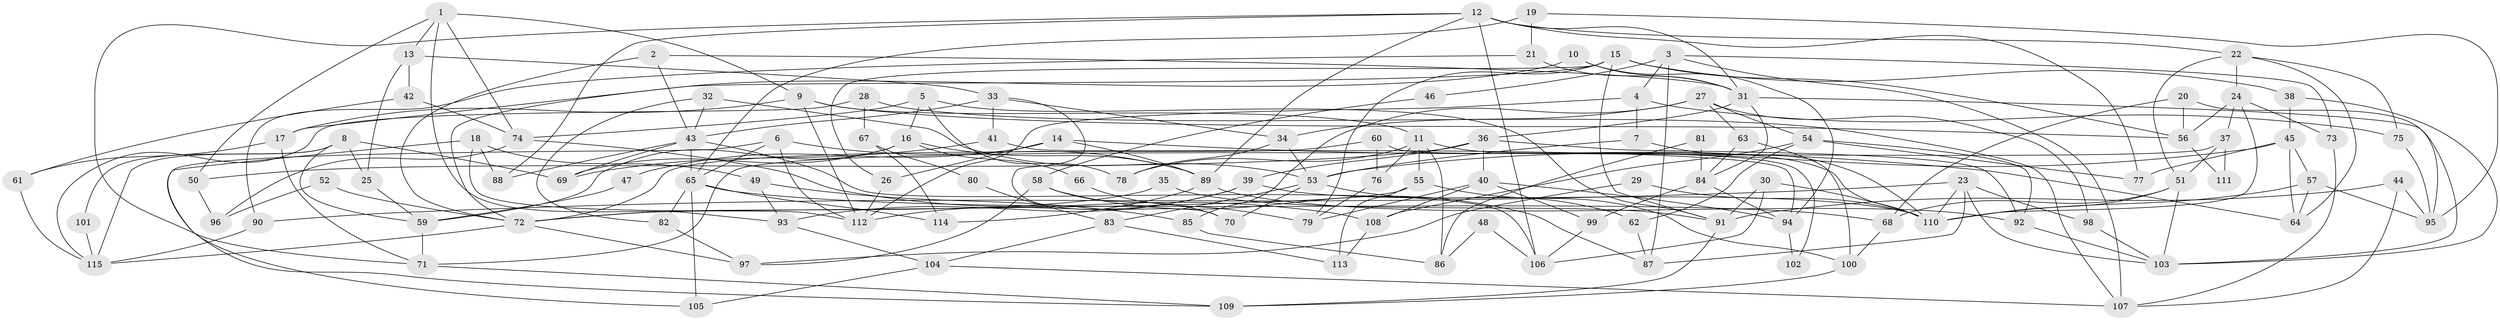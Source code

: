 // coarse degree distribution, {7: 0.1, 8: 0.08571428571428572, 5: 0.22857142857142856, 4: 0.12857142857142856, 3: 0.18571428571428572, 10: 0.02857142857142857, 6: 0.1, 2: 0.08571428571428572, 11: 0.014285714285714285, 9: 0.04285714285714286}
// Generated by graph-tools (version 1.1) at 2025/24/03/03/25 07:24:00]
// undirected, 115 vertices, 230 edges
graph export_dot {
graph [start="1"]
  node [color=gray90,style=filled];
  1;
  2;
  3;
  4;
  5;
  6;
  7;
  8;
  9;
  10;
  11;
  12;
  13;
  14;
  15;
  16;
  17;
  18;
  19;
  20;
  21;
  22;
  23;
  24;
  25;
  26;
  27;
  28;
  29;
  30;
  31;
  32;
  33;
  34;
  35;
  36;
  37;
  38;
  39;
  40;
  41;
  42;
  43;
  44;
  45;
  46;
  47;
  48;
  49;
  50;
  51;
  52;
  53;
  54;
  55;
  56;
  57;
  58;
  59;
  60;
  61;
  62;
  63;
  64;
  65;
  66;
  67;
  68;
  69;
  70;
  71;
  72;
  73;
  74;
  75;
  76;
  77;
  78;
  79;
  80;
  81;
  82;
  83;
  84;
  85;
  86;
  87;
  88;
  89;
  90;
  91;
  92;
  93;
  94;
  95;
  96;
  97;
  98;
  99;
  100;
  101;
  102;
  103;
  104;
  105;
  106;
  107;
  108;
  109;
  110;
  111;
  112;
  113;
  114;
  115;
  1 -- 9;
  1 -- 74;
  1 -- 13;
  1 -- 50;
  1 -- 93;
  2 -- 31;
  2 -- 43;
  2 -- 72;
  3 -- 87;
  3 -- 4;
  3 -- 46;
  3 -- 73;
  3 -- 107;
  4 -- 7;
  4 -- 112;
  4 -- 75;
  5 -- 91;
  5 -- 78;
  5 -- 16;
  5 -- 74;
  6 -- 89;
  6 -- 112;
  6 -- 65;
  6 -- 105;
  7 -- 110;
  7 -- 53;
  8 -- 69;
  8 -- 59;
  8 -- 25;
  8 -- 101;
  8 -- 115;
  9 -- 112;
  9 -- 11;
  9 -- 17;
  9 -- 56;
  10 -- 31;
  10 -- 72;
  10 -- 94;
  11 -- 110;
  11 -- 55;
  11 -- 76;
  11 -- 78;
  11 -- 86;
  12 -- 89;
  12 -- 71;
  12 -- 22;
  12 -- 31;
  12 -- 77;
  12 -- 88;
  12 -- 106;
  13 -- 33;
  13 -- 25;
  13 -- 42;
  14 -- 26;
  14 -- 64;
  14 -- 47;
  14 -- 89;
  15 -- 17;
  15 -- 56;
  15 -- 26;
  15 -- 38;
  15 -- 79;
  15 -- 91;
  16 -- 89;
  16 -- 59;
  16 -- 66;
  16 -- 69;
  17 -- 71;
  17 -- 61;
  18 -- 109;
  18 -- 88;
  18 -- 49;
  18 -- 112;
  19 -- 65;
  19 -- 95;
  19 -- 21;
  20 -- 56;
  20 -- 95;
  20 -- 68;
  21 -- 31;
  21 -- 90;
  22 -- 24;
  22 -- 51;
  22 -- 64;
  22 -- 75;
  23 -- 110;
  23 -- 103;
  23 -- 87;
  23 -- 90;
  23 -- 98;
  24 -- 73;
  24 -- 110;
  24 -- 37;
  24 -- 56;
  25 -- 59;
  26 -- 112;
  27 -- 54;
  27 -- 98;
  27 -- 34;
  27 -- 63;
  27 -- 85;
  28 -- 115;
  28 -- 107;
  28 -- 67;
  29 -- 110;
  29 -- 97;
  30 -- 106;
  30 -- 110;
  30 -- 91;
  31 -- 84;
  31 -- 36;
  31 -- 103;
  32 -- 43;
  32 -- 82;
  32 -- 53;
  33 -- 43;
  33 -- 34;
  33 -- 41;
  33 -- 70;
  34 -- 53;
  34 -- 78;
  35 -- 72;
  35 -- 91;
  36 -- 40;
  36 -- 39;
  36 -- 50;
  36 -- 92;
  37 -- 51;
  37 -- 71;
  37 -- 111;
  38 -- 45;
  38 -- 103;
  39 -- 93;
  39 -- 110;
  39 -- 112;
  40 -- 108;
  40 -- 99;
  40 -- 79;
  40 -- 94;
  41 -- 94;
  41 -- 69;
  42 -- 61;
  42 -- 74;
  43 -- 65;
  43 -- 69;
  43 -- 88;
  43 -- 106;
  44 -- 91;
  44 -- 95;
  44 -- 107;
  45 -- 57;
  45 -- 77;
  45 -- 53;
  45 -- 64;
  46 -- 58;
  47 -- 59;
  48 -- 106;
  48 -- 86;
  49 -- 93;
  49 -- 85;
  50 -- 96;
  51 -- 103;
  51 -- 68;
  51 -- 110;
  52 -- 96;
  52 -- 72;
  53 -- 62;
  53 -- 70;
  53 -- 83;
  54 -- 108;
  54 -- 92;
  54 -- 62;
  54 -- 77;
  55 -- 100;
  55 -- 72;
  55 -- 113;
  56 -- 111;
  57 -- 110;
  57 -- 64;
  57 -- 95;
  58 -- 87;
  58 -- 70;
  58 -- 97;
  59 -- 71;
  60 -- 72;
  60 -- 76;
  60 -- 102;
  61 -- 115;
  62 -- 87;
  63 -- 100;
  63 -- 84;
  65 -- 68;
  65 -- 82;
  65 -- 105;
  65 -- 114;
  66 -- 79;
  67 -- 114;
  67 -- 80;
  68 -- 100;
  71 -- 109;
  72 -- 115;
  72 -- 97;
  73 -- 107;
  74 -- 96;
  74 -- 108;
  75 -- 95;
  76 -- 79;
  80 -- 83;
  81 -- 84;
  81 -- 86;
  82 -- 97;
  83 -- 104;
  83 -- 113;
  84 -- 94;
  84 -- 99;
  85 -- 86;
  89 -- 92;
  89 -- 114;
  90 -- 115;
  91 -- 109;
  92 -- 103;
  93 -- 104;
  94 -- 102;
  98 -- 103;
  99 -- 106;
  100 -- 109;
  101 -- 115;
  104 -- 105;
  104 -- 107;
  108 -- 113;
}

